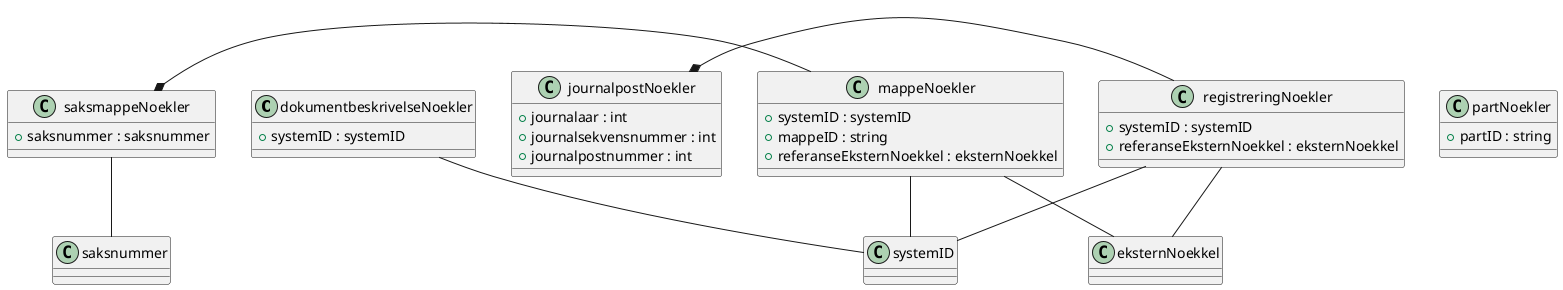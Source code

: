 @startuml

class dokumentbeskrivelseNoekler {
    +systemID : systemID
}
dokumentbeskrivelseNoekler -- systemID
class journalpostNoekler {
    +journalaar : int
    +journalsekvensnummer : int
    +journalpostnummer : int
}
journalpostNoekler *- registreringNoekler
class mappeNoekler {
    +systemID : systemID
    +mappeID : string
    +referanseEksternNoekkel : eksternNoekkel
}
mappeNoekler -- systemID
mappeNoekler -- eksternNoekkel
class partNoekler {
    +partID : string
}
class registreringNoekler {
    +systemID : systemID
    +referanseEksternNoekkel : eksternNoekkel
}
registreringNoekler -- systemID
registreringNoekler -- eksternNoekkel
class saksmappeNoekler {
    +saksnummer : saksnummer
}
saksmappeNoekler *- mappeNoekler
saksmappeNoekler -- saksnummer

@enduml

